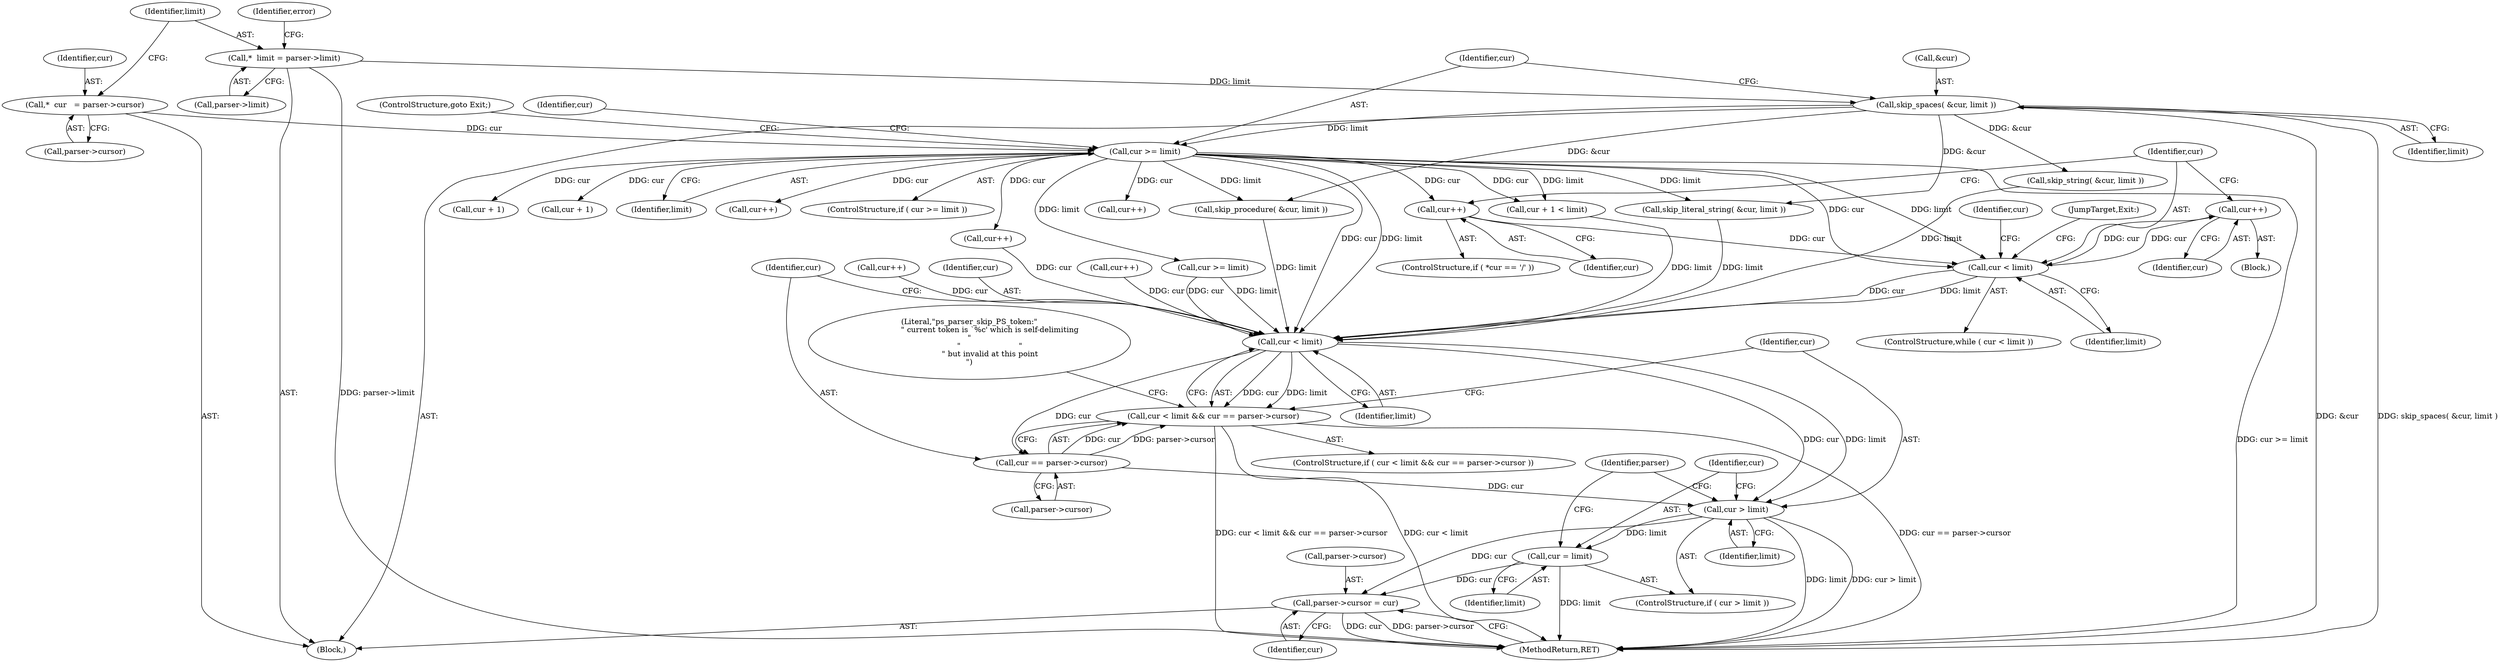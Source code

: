 digraph "0_savannah_db5a4a9ae7b0048f033361744421da8569642f73@pointer" {
"1000259" [label="(Call,cur++)"];
"1000250" [label="(Call,cur < limit)"];
"1000247" [label="(Call,cur++)"];
"1000138" [label="(Call,cur >= limit)"];
"1000118" [label="(Call,*  cur   = parser->cursor)"];
"1000133" [label="(Call,skip_spaces( &cur, limit ))"];
"1000124" [label="(Call,*  limit = parser->limit)"];
"1000259" [label="(Call,cur++)"];
"1000264" [label="(Call,cur < limit)"];
"1000263" [label="(Call,cur < limit && cur == parser->cursor)"];
"1000267" [label="(Call,cur == parser->cursor)"];
"1000283" [label="(Call,cur > limit)"];
"1000286" [label="(Call,cur = limit)"];
"1000294" [label="(Call,parser->cursor = cur)"];
"1000251" [label="(Identifier,cur)"];
"1000268" [label="(Identifier,cur)"];
"1000119" [label="(Identifier,cur)"];
"1000224" [label="(Call,cur >= limit)"];
"1000263" [label="(Call,cur < limit && cur == parser->cursor)"];
"1000138" [label="(Call,cur >= limit)"];
"1000197" [label="(Call,cur + 1)"];
"1000269" [label="(Call,parser->cursor)"];
"1000288" [label="(Identifier,limit)"];
"1000249" [label="(ControlStructure,while ( cur < limit ))"];
"1000261" [label="(JumpTarget,Exit:)"];
"1000146" [label="(Identifier,cur)"];
"1000191" [label="(Call,cur + 1)"];
"1000116" [label="(Block,)"];
"1000295" [label="(Call,parser->cursor)"];
"1000265" [label="(Identifier,cur)"];
"1000257" [label="(Identifier,cur)"];
"1000250" [label="(Call,cur < limit)"];
"1000294" [label="(Call,parser->cursor = cur)"];
"1000177" [label="(Call,skip_literal_string( &cur, limit ))"];
"1000266" [label="(Identifier,limit)"];
"1000204" [label="(Call,cur++)"];
"1000286" [label="(Call,cur = limit)"];
"1000247" [label="(Call,cur++)"];
"1000136" [label="(Identifier,limit)"];
"1000209" [label="(Call,skip_string( &cur, limit ))"];
"1000125" [label="(Identifier,limit)"];
"1000291" [label="(Identifier,parser)"];
"1000140" [label="(Identifier,limit)"];
"1000275" [label="(Literal,\"ps_parser_skip_PS_token:\"\n                 \" current token is `%c' which is self-delimiting\n\"\n                 \"                        \"\n                 \" but invalid at this point\n\")"];
"1000283" [label="(Call,cur > limit)"];
"1000242" [label="(ControlStructure,if ( *cur == '/' ))"];
"1000264" [label="(Call,cur < limit)"];
"1000299" [label="(MethodReturn,RET)"];
"1000134" [label="(Call,&cur)"];
"1000262" [label="(ControlStructure,if ( cur < limit && cur == parser->cursor ))"];
"1000131" [label="(Identifier,error)"];
"1000239" [label="(Call,cur++)"];
"1000282" [label="(ControlStructure,if ( cur > limit ))"];
"1000133" [label="(Call,skip_spaces( &cur, limit ))"];
"1000260" [label="(Identifier,cur)"];
"1000164" [label="(Call,skip_procedure( &cur, limit ))"];
"1000190" [label="(Call,cur + 1 < limit)"];
"1000141" [label="(ControlStructure,goto Exit;)"];
"1000284" [label="(Identifier,cur)"];
"1000220" [label="(Call,cur++)"];
"1000153" [label="(Call,cur++)"];
"1000287" [label="(Identifier,cur)"];
"1000126" [label="(Call,parser->limit)"];
"1000259" [label="(Call,cur++)"];
"1000285" [label="(Identifier,limit)"];
"1000253" [label="(Block,)"];
"1000252" [label="(Identifier,limit)"];
"1000139" [label="(Identifier,cur)"];
"1000120" [label="(Call,parser->cursor)"];
"1000118" [label="(Call,*  cur   = parser->cursor)"];
"1000267" [label="(Call,cur == parser->cursor)"];
"1000137" [label="(ControlStructure,if ( cur >= limit ))"];
"1000298" [label="(Identifier,cur)"];
"1000124" [label="(Call,*  limit = parser->limit)"];
"1000202" [label="(Call,cur++)"];
"1000248" [label="(Identifier,cur)"];
"1000259" -> "1000253"  [label="AST: "];
"1000259" -> "1000260"  [label="CFG: "];
"1000260" -> "1000259"  [label="AST: "];
"1000251" -> "1000259"  [label="CFG: "];
"1000259" -> "1000250"  [label="DDG: cur"];
"1000250" -> "1000259"  [label="DDG: cur"];
"1000250" -> "1000249"  [label="AST: "];
"1000250" -> "1000252"  [label="CFG: "];
"1000251" -> "1000250"  [label="AST: "];
"1000252" -> "1000250"  [label="AST: "];
"1000257" -> "1000250"  [label="CFG: "];
"1000261" -> "1000250"  [label="CFG: "];
"1000247" -> "1000250"  [label="DDG: cur"];
"1000138" -> "1000250"  [label="DDG: cur"];
"1000138" -> "1000250"  [label="DDG: limit"];
"1000250" -> "1000264"  [label="DDG: cur"];
"1000250" -> "1000264"  [label="DDG: limit"];
"1000247" -> "1000242"  [label="AST: "];
"1000247" -> "1000248"  [label="CFG: "];
"1000248" -> "1000247"  [label="AST: "];
"1000251" -> "1000247"  [label="CFG: "];
"1000138" -> "1000247"  [label="DDG: cur"];
"1000138" -> "1000137"  [label="AST: "];
"1000138" -> "1000140"  [label="CFG: "];
"1000139" -> "1000138"  [label="AST: "];
"1000140" -> "1000138"  [label="AST: "];
"1000141" -> "1000138"  [label="CFG: "];
"1000146" -> "1000138"  [label="CFG: "];
"1000138" -> "1000299"  [label="DDG: cur >= limit"];
"1000118" -> "1000138"  [label="DDG: cur"];
"1000133" -> "1000138"  [label="DDG: limit"];
"1000138" -> "1000153"  [label="DDG: cur"];
"1000138" -> "1000164"  [label="DDG: limit"];
"1000138" -> "1000177"  [label="DDG: limit"];
"1000138" -> "1000190"  [label="DDG: cur"];
"1000138" -> "1000190"  [label="DDG: limit"];
"1000138" -> "1000191"  [label="DDG: cur"];
"1000138" -> "1000197"  [label="DDG: cur"];
"1000138" -> "1000202"  [label="DDG: cur"];
"1000138" -> "1000220"  [label="DDG: cur"];
"1000138" -> "1000224"  [label="DDG: limit"];
"1000138" -> "1000264"  [label="DDG: cur"];
"1000138" -> "1000264"  [label="DDG: limit"];
"1000118" -> "1000116"  [label="AST: "];
"1000118" -> "1000120"  [label="CFG: "];
"1000119" -> "1000118"  [label="AST: "];
"1000120" -> "1000118"  [label="AST: "];
"1000125" -> "1000118"  [label="CFG: "];
"1000133" -> "1000116"  [label="AST: "];
"1000133" -> "1000136"  [label="CFG: "];
"1000134" -> "1000133"  [label="AST: "];
"1000136" -> "1000133"  [label="AST: "];
"1000139" -> "1000133"  [label="CFG: "];
"1000133" -> "1000299"  [label="DDG: skip_spaces( &cur, limit )"];
"1000133" -> "1000299"  [label="DDG: &cur"];
"1000124" -> "1000133"  [label="DDG: limit"];
"1000133" -> "1000164"  [label="DDG: &cur"];
"1000133" -> "1000177"  [label="DDG: &cur"];
"1000133" -> "1000209"  [label="DDG: &cur"];
"1000124" -> "1000116"  [label="AST: "];
"1000124" -> "1000126"  [label="CFG: "];
"1000125" -> "1000124"  [label="AST: "];
"1000126" -> "1000124"  [label="AST: "];
"1000131" -> "1000124"  [label="CFG: "];
"1000124" -> "1000299"  [label="DDG: parser->limit"];
"1000264" -> "1000263"  [label="AST: "];
"1000264" -> "1000266"  [label="CFG: "];
"1000265" -> "1000264"  [label="AST: "];
"1000266" -> "1000264"  [label="AST: "];
"1000268" -> "1000264"  [label="CFG: "];
"1000263" -> "1000264"  [label="CFG: "];
"1000264" -> "1000263"  [label="DDG: cur"];
"1000264" -> "1000263"  [label="DDG: limit"];
"1000224" -> "1000264"  [label="DDG: cur"];
"1000224" -> "1000264"  [label="DDG: limit"];
"1000239" -> "1000264"  [label="DDG: cur"];
"1000153" -> "1000264"  [label="DDG: cur"];
"1000204" -> "1000264"  [label="DDG: cur"];
"1000190" -> "1000264"  [label="DDG: limit"];
"1000177" -> "1000264"  [label="DDG: limit"];
"1000209" -> "1000264"  [label="DDG: limit"];
"1000164" -> "1000264"  [label="DDG: limit"];
"1000264" -> "1000267"  [label="DDG: cur"];
"1000264" -> "1000283"  [label="DDG: cur"];
"1000264" -> "1000283"  [label="DDG: limit"];
"1000263" -> "1000262"  [label="AST: "];
"1000263" -> "1000267"  [label="CFG: "];
"1000267" -> "1000263"  [label="AST: "];
"1000275" -> "1000263"  [label="CFG: "];
"1000284" -> "1000263"  [label="CFG: "];
"1000263" -> "1000299"  [label="DDG: cur == parser->cursor"];
"1000263" -> "1000299"  [label="DDG: cur < limit"];
"1000263" -> "1000299"  [label="DDG: cur < limit && cur == parser->cursor"];
"1000267" -> "1000263"  [label="DDG: cur"];
"1000267" -> "1000263"  [label="DDG: parser->cursor"];
"1000267" -> "1000269"  [label="CFG: "];
"1000268" -> "1000267"  [label="AST: "];
"1000269" -> "1000267"  [label="AST: "];
"1000267" -> "1000283"  [label="DDG: cur"];
"1000283" -> "1000282"  [label="AST: "];
"1000283" -> "1000285"  [label="CFG: "];
"1000284" -> "1000283"  [label="AST: "];
"1000285" -> "1000283"  [label="AST: "];
"1000287" -> "1000283"  [label="CFG: "];
"1000291" -> "1000283"  [label="CFG: "];
"1000283" -> "1000299"  [label="DDG: limit"];
"1000283" -> "1000299"  [label="DDG: cur > limit"];
"1000283" -> "1000286"  [label="DDG: limit"];
"1000283" -> "1000294"  [label="DDG: cur"];
"1000286" -> "1000282"  [label="AST: "];
"1000286" -> "1000288"  [label="CFG: "];
"1000287" -> "1000286"  [label="AST: "];
"1000288" -> "1000286"  [label="AST: "];
"1000291" -> "1000286"  [label="CFG: "];
"1000286" -> "1000299"  [label="DDG: limit"];
"1000286" -> "1000294"  [label="DDG: cur"];
"1000294" -> "1000116"  [label="AST: "];
"1000294" -> "1000298"  [label="CFG: "];
"1000295" -> "1000294"  [label="AST: "];
"1000298" -> "1000294"  [label="AST: "];
"1000299" -> "1000294"  [label="CFG: "];
"1000294" -> "1000299"  [label="DDG: cur"];
"1000294" -> "1000299"  [label="DDG: parser->cursor"];
}
